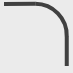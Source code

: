 <mxfile version="25.0.1">
  <diagram name="第 1 页" id="ewl9boTtj5eG1xmZE2dz">
    <mxGraphModel dx="244" dy="156" grid="1" gridSize="3.937" guides="1" tooltips="1" connect="1" arrows="1" fold="1" page="1" pageScale="1" pageWidth="48" pageHeight="48" background="#EBEBEB" math="0" shadow="0">
      <root>
        <mxCell id="0" />
        <mxCell id="1" parent="0" />
        <mxCell id="rnx2ZesQ3LvqRwgHEvtc-6" value="" style="endArrow=none;html=1;rounded=0;strokeWidth=2;strokeColor=#404040;entryX=1;entryY=0.512;entryDx=0;entryDy=0;entryPerimeter=0;" parent="1" target="rnx2ZesQ3LvqRwgHEvtc-11" edge="1">
          <mxGeometry width="50" height="50" relative="1" as="geometry">
            <mxPoint x="39.37" y="39" as="sourcePoint" />
            <mxPoint x="39" y="24" as="targetPoint" />
          </mxGeometry>
        </mxCell>
        <mxCell id="rnx2ZesQ3LvqRwgHEvtc-11" value="" style="verticalLabelPosition=bottom;verticalAlign=top;html=1;shape=mxgraph.basic.arc;startAngle=0;endAngle=0.255;fillColor=none;strokeColor=#404040;strokeWidth=2;" parent="1" vertex="1">
          <mxGeometry x="7.87" y="7.87" width="31.49" height="31.5" as="geometry" />
        </mxCell>
        <mxCell id="rnx2ZesQ3LvqRwgHEvtc-13" value="" style="endArrow=none;html=1;rounded=0;entryX=0.502;entryY=0.002;entryDx=0;entryDy=0;entryPerimeter=0;strokeWidth=2;strokeColor=#404040;" parent="1" target="rnx2ZesQ3LvqRwgHEvtc-11" edge="1">
          <mxGeometry width="50" height="50" relative="1" as="geometry">
            <mxPoint x="8" y="8" as="sourcePoint" />
            <mxPoint x="38" y="4" as="targetPoint" />
          </mxGeometry>
        </mxCell>
      </root>
    </mxGraphModel>
  </diagram>
</mxfile>
